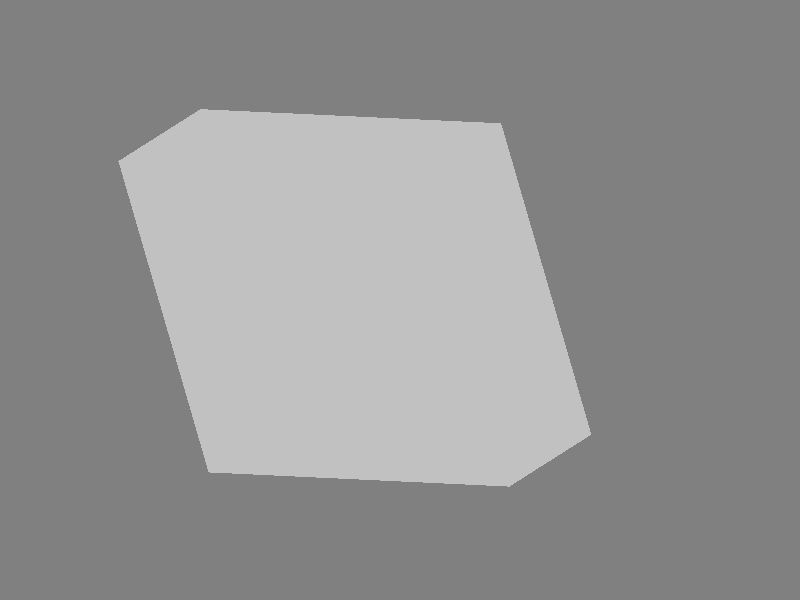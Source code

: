 #include "colors.inc"
#include "shapes.inc"
#include "textures.inc"
#include "glass.inc"

global_settings {
    assumed_gamma 2.2
    max_trace_level 5

    photons {
        count 20000
    }
}

#declare LIGHT_FADING_DIST = 20.0;

background { Gray50 }

light_source {
    < 50,  0, 0> color Gray60
    fade_distance LIGHT_FADING_DIST fade_power 2

    photons {
        reflection off
        refraction on
    }
}

light_source {
    < 40, 20, 20> color Gray60
    fade_distance LIGHT_FADING_DIST fade_power 2

    photons {
        reflection off
        refraction on
    }
}

light_source {
    < 40, -20, 20> color Gray60
    fade_distance LIGHT_FADING_DIST fade_power 2

    photons {
        reflection off
        refraction on
    }
}

light_source {
    < 0, 0, -40> color Gray80
    fade_distance LIGHT_FADING_DIST fade_power 2

    photons {
        reflection off
        refraction on
    }
}

plane {
    y, -30
    pigment { color Gray50 }
    finish { reflection 0.35}
}

//Place the camera
camera {
  orthographic
  sky <0,0,1>
  direction <-1,0,0>   //Don't change this  
  location  <6,2,1.5>  //Change this to move the camera to a different point
  look_at   <0.5,0.5,0.5>    //Change this to aim the camera at a different point
  right <-4/3,0,0>     //Don't change this
  angle 25
}

//Create a box that extends between the 2 specified points

#declare mycube = box {
  <0,0,0>  // one corner position <X1 Y1 Z1>
  <1,1,1>  // other corner position <X2 Y2 Z2>
  
	matrix< 1 , 0, 0,
			  0 , 1, 0,
			  0, -0.3, 1,
			  0 , 0, 0 >

	texture {

		pigment { Gray filter .98 }

		finish {
			phong 1 phong_size 0
			reflection 0.0
		}
	}

	interior {
		ior 1.0
		fade_color Gray
		fade_distance 10
		fade_power 1001
	}		

}

object { 	
	mycube 
}
sphere {
	 	 <0.391340149877,0.337669591789,0.582665288822>,0.05 texture {pigment { color Black } finish { phong 0.8 }} 
	 } 
 
sphere {
	 	 <0.158365036018,0.451512686934,0.339362815814>,0.05 texture {pigment { color Black } finish { phong 0.8 }} 
	 } 
 
sphere {
	 	 <0.867996710197,0.135794797561,0.368249152446>,0.05 texture {pigment { color Black } finish { phong 0.8 }} 
	 } 
 
sphere {
	 	 <0.403326769657,0.791724024665,0.117343650963>,0.05 texture {pigment { color Black } finish { phong 0.8 }} 
	 } 
 
sphere {
	 	 <0.309822700895,0.0330055921722,0.24247964453>,0.05 texture {pigment { color Black } finish { phong 0.8 }} 
	 } 
 
sphere {
	 	 <0.810022060265,0.141232782441,0.51063702596>,0.05 texture {pigment { color Black } finish { phong 0.8 }} 
	 } 
 
sphere {
	 	 <0.516831313265,0.741797573627,0.50076471031>,0.05 texture {pigment { color Black } finish { phong 0.8 }} 
	 } 
 
sphere {
	 	 <0.642976705629,0.205433451192,0.862079807269>,0.05 texture {pigment { color Black } finish { phong 0.8 }} 
	 } 
 
sphere {
	 	 <0.159411779871,-0.0974801291839,0.75456190022>,0.05 texture {pigment { color Black } finish { phong 0.8 }} 
	 } 
 
sphere {
	 	 <0.124515475705,0.176651911288,0.476040401696>,0.05 texture {pigment { color Black } finish { phong 0.8 }} 
	 } 
 
sphere {
	 	 <0.150432761179,0.483398263682,0.653719972685>,0.05 texture {pigment { color Black } finish { phong 0.8 }} 
	 } 
 
sphere {
	 	 <0.44896879902,0.34711996128,0.727019540617>,0.05 texture {pigment { color Black } finish { phong 0.8 }} 
	 } 
 
sphere {
	 	 <0.633754559011,0.0792606750868,0.732980565154>,0.05 texture {pigment { color Black } finish { phong 0.8 }} 
	 } 
 
sphere {
	 	 <0.601036866194,0.399271069923,0.423460971095>,0.05 texture {pigment { color Black } finish { phong 0.8 }} 
	 } 
 
sphere {
	 	 <0.205740053904,0.285212972975,0.213234071709>,0.05 texture {pigment { color Black } finish { phong 0.8 }} 
	 } 
 
sphere {
	 	 <0.905904217601,0.22153215087,0.501660296255>,0.05 texture {pigment { color Black } finish { phong 0.8 }} 
	 } 
 
sphere {
	 	 <0.564086066887,-0.0298986854251,0.689421272393>,0.05 texture {pigment { color Black } finish { phong 0.8 }} 
	 } 
 
sphere {
	 	 <0.269547680916,0.448860307469,0.164763066597>,0.05 texture {pigment { color Black } finish { phong 0.8 }} 
	 } 
 
sphere {
	 	 <0.765532278089,0.0792125654574,0.530088617644>,0.05 texture {pigment { color Black } finish { phong 0.8 }} 
	 } 
 
sphere {
	 	 <0.555988906139,-0.0630683167681,0.551969406827>,0.05 texture {pigment { color Black } finish { phong 0.8 }} 
	 } 
 
sphere {
	 	 <0.582095612737,0.415752873906,0.474203703594>,0.05 texture {pigment { color Black } finish { phong 0.8 }} 
	 } 
 
sphere {
	 	 <0.226918356309,-0.107680493527,0.842446317784>,0.05 texture {pigment { color Black } finish { phong 0.8 }} 
	 } 
 
sphere {
	 	 <0.448984316453,0.144325680363,0.189457578352>,0.05 texture {pigment { color Black } finish { phong 0.8 }} 
	 } 
 
sphere {
	 	 <0.110729144053,-0.0624291136438,0.813141676662>,0.05 texture {pigment { color Black } finish { phong 0.8 }} 
	 } 
 
sphere {
	 	 <0.58289819907,-0.0282436994139,0.660233015037>,0.05 texture {pigment { color Black } finish { phong 0.8 }} 
	 } 
 
sphere {
	 	 <0.316469260147,0.420577095164,0.847932132263>,0.05 texture {pigment { color Black } finish { phong 0.8 }} 
	 } 
 
sphere {
	 	 <0.757068755276,0.128914008498,0.717900200249>,0.05 texture {pigment { color Black } finish { phong 0.8 }} 
	 } 
 
sphere {
	 	 <0.702359265821,0.0457408781395,0.190738374979>,0.05 texture {pigment { color Black } finish { phong 0.8 }} 
	 } 
 
sphere {
	 	 <0.145016118237,0.40443027382,0.796848503028>,0.05 texture {pigment { color Black } finish { phong 0.8 }} 
	 } 
 
sphere {
	 	 <0.26324107354,0.120247725726,0.262669287141>,0.05 texture {pigment { color Black } finish { phong 0.8 }} 
	 } 
 
sphere {
	 	 <0.731585473112,0.403274599845,0.400484456411>,0.05 texture {pigment { color Black } finish { phong 0.8 }} 
	 } 
 
sphere {
	 	 <0.514110850249,0.411512744676,0.875795313475>,0.05 texture {pigment { color Black } finish { phong 0.8 }} 
	 } 
 
sphere {
	 	 <0.729789299496,0.319590668444,0.619765258879>,0.05 texture {pigment { color Black } finish { phong 0.8 }} 
	 } 
 
sphere {
	 	 <0.131203815355,0.507460204349,0.436631403601>,0.05 texture {pigment { color Black } finish { phong 0.8 }} 
	 } 
 
sphere {
	 	 <0.870257776271,0.364722531788,0.223344903908>,0.05 texture {pigment { color Black } finish { phong 0.8 }} 
	 } 
 
sphere {
	 	 <0.335082231302,-0.0221674332784,0.627171965615>,0.05 texture {pigment { color Black } finish { phong 0.8 }} 
	 } 
 
sphere {
	 	 <0.837372074807,0.491381861402,0.709126628068>,0.05 texture {pigment { color Black } finish { phong 0.8 }} 
	 } 
 
sphere {
	 	 <0.133809048008,-0.0509545523999,0.654187221217>,0.05 texture {pigment { color Black } finish { phong 0.8 }} 
	 } 
 
sphere {
	 	 <0.639322141637,0.360279350521,0.575956046315>,0.05 texture {pigment { color Black } finish { phong 0.8 }} 
	 } 
 
sphere {
	 	 <0.479685951591,0.452530062775,0.336107000473>,0.05 texture {pigment { color Black } finish { phong 0.8 }} 
	 } 
 
sphere {
	 	 <0.538576698475,0.124060746385,0.852301595601>,0.05 texture {pigment { color Black } finish { phong 0.8 }} 
	 } 
 
sphere {
	 	 <0.811363531542,0.817862514238,0.233543049664>,0.05 texture {pigment { color Black } finish { phong 0.8 }} 
	 } 
 
sphere {
	 	 <0.553672973433,0.561485588511,0.420491140853>,0.05 texture {pigment { color Black } finish { phong 0.8 }} 
	 } 
 
sphere {
	 	 <0.599199419316,-0.125041750704,0.660792284245>,0.05 texture {pigment { color Black } finish { phong 0.8 }} 
	 } 
 
sphere {
	 	 <0.651188598023,0.653748796725,0.798528799072>,0.05 texture {pigment { color Black } finish { phong 0.8 }} 
	 } 
 
sphere {
	 	 <0.132448430294,0.669398000966,0.575503155788>,0.05 texture {pigment { color Black } finish { phong 0.8 }} 
	 } 
 
sphere {
	 	 <0.796156925944,0.402657335627,0.500947317411>,0.05 texture {pigment { color Black } finish { phong 0.8 }} 
	 } 
 
sphere {
	 	 <0.825923198268,0.712048285094,0.128484045926>,0.05 texture {pigment { color Black } finish { phong 0.8 }} 
	 } 
 
sphere {
	 	 <0.59441409914,0.426876156713,0.428998764051>,0.05 texture {pigment { color Black } finish { phong 0.8 }} 
	 } 
 
sphere {
	 	 <0.161895716393,0.372807866466,0.676794656657>,0.05 texture {pigment { color Black } finish { phong 0.8 }} 
	 } 
 
sphere {
	 	 <0.298504328958,0.436198415844,0.522140531736>,0.05 texture {pigment { color Black } finish { phong 0.8 }} 
	 } 
 
sphere {
	 	 <0.524209316312,0.519224094609,0.245057913099>,0.05 texture {pigment { color Black } finish { phong 0.8 }} 
	 } 
 
sphere {
	 	 <0.772623575404,0.103156570966,0.267935586762>,0.05 texture {pigment { color Black } finish { phong 0.8 }} 
	 } 
 
sphere {
	 	 <0.857680614974,0.504580545944,0.430477014756>,0.05 texture {pigment { color Black } finish { phong 0.8 }} 
	 } 
 
sphere {
	 	 <0.363989340635,0.771017010698,0.385936410687>,0.05 texture {pigment { color Black } finish { phong 0.8 }} 
	 } 
 
sphere {
	 	 <0.23030768393,-0.014943503707,0.87976818879>,0.05 texture {pigment { color Black } finish { phong 0.8 }} 
	 } 
 
sphere {
	 	 <0.479733301692,0.335777325332,0.179498590929>,0.05 texture {pigment { color Black } finish { phong 0.8 }} 
	 } 
 
sphere {
	 	 <0.647658133199,0.491778922336,0.526987833>,0.05 texture {pigment { color Black } finish { phong 0.8 }} 
	 } 
 
sphere {
	 	 <0.457335728457,0.470097446452,0.716779300034>,0.05 texture {pigment { color Black } finish { phong 0.8 }} 
	 } 
 
sphere {
	 	 <0.391045439849,0.1458610893,0.604436499482>,0.05 texture {pigment { color Black } finish { phong 0.8 }} 
	 } 
 
